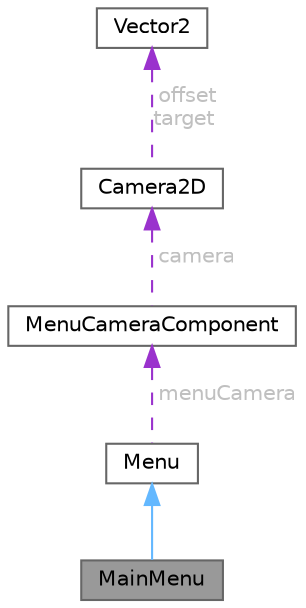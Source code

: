 digraph "MainMenu"
{
 // LATEX_PDF_SIZE
  bgcolor="transparent";
  edge [fontname=Helvetica,fontsize=10,labelfontname=Helvetica,labelfontsize=10];
  node [fontname=Helvetica,fontsize=10,shape=box,height=0.2,width=0.4];
  Node1 [id="Node000001",label="MainMenu",height=0.2,width=0.4,color="gray40", fillcolor="grey60", style="filled", fontcolor="black",tooltip=" "];
  Node2 -> Node1 [id="edge9_Node000001_Node000002",dir="back",color="steelblue1",style="solid",tooltip=" "];
  Node2 [id="Node000002",label="Menu",height=0.2,width=0.4,color="gray40", fillcolor="white", style="filled",URL="$class_menu.html",tooltip=" "];
  Node3 -> Node2 [id="edge10_Node000002_Node000003",dir="back",color="darkorchid3",style="dashed",tooltip=" ",label=" menuCamera",fontcolor="grey" ];
  Node3 [id="Node000003",label="MenuCameraComponent",height=0.2,width=0.4,color="gray40", fillcolor="white", style="filled",URL="$class_menu_camera_component.html",tooltip=" "];
  Node4 -> Node3 [id="edge11_Node000003_Node000004",dir="back",color="darkorchid3",style="dashed",tooltip=" ",label=" camera",fontcolor="grey" ];
  Node4 [id="Node000004",label="Camera2D",height=0.2,width=0.4,color="gray40", fillcolor="white", style="filled",URL="$struct_camera2_d.html",tooltip=" "];
  Node5 -> Node4 [id="edge12_Node000004_Node000005",dir="back",color="darkorchid3",style="dashed",tooltip=" ",label=" offset\ntarget",fontcolor="grey" ];
  Node5 [id="Node000005",label="Vector2",height=0.2,width=0.4,color="gray40", fillcolor="white", style="filled",URL="$struct_vector2.html",tooltip=" "];
}
